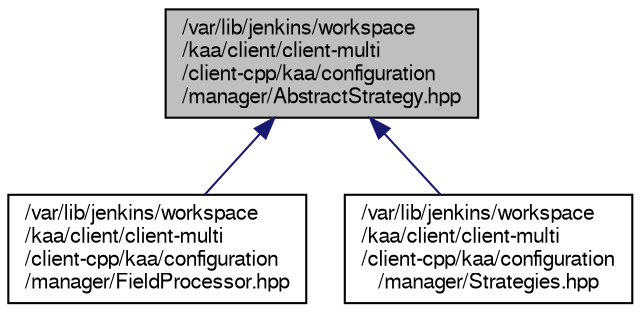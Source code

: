 digraph "/var/lib/jenkins/workspace/kaa/client/client-multi/client-cpp/kaa/configuration/manager/AbstractStrategy.hpp"
{
  bgcolor="transparent";
  edge [fontname="FreeSans",fontsize="10",labelfontname="FreeSans",labelfontsize="10"];
  node [fontname="FreeSans",fontsize="10",shape=record];
  Node1 [label="/var/lib/jenkins/workspace\l/kaa/client/client-multi\l/client-cpp/kaa/configuration\l/manager/AbstractStrategy.hpp",height=0.2,width=0.4,color="black", fillcolor="grey75", style="filled" fontcolor="black"];
  Node1 -> Node2 [dir="back",color="midnightblue",fontsize="10",style="solid",fontname="FreeSans"];
  Node2 [label="/var/lib/jenkins/workspace\l/kaa/client/client-multi\l/client-cpp/kaa/configuration\l/manager/FieldProcessor.hpp",height=0.2,width=0.4,color="black",URL="$FieldProcessor_8hpp.html"];
  Node1 -> Node3 [dir="back",color="midnightblue",fontsize="10",style="solid",fontname="FreeSans"];
  Node3 [label="/var/lib/jenkins/workspace\l/kaa/client/client-multi\l/client-cpp/kaa/configuration\l/manager/Strategies.hpp",height=0.2,width=0.4,color="black",URL="$Strategies_8hpp.html"];
}
